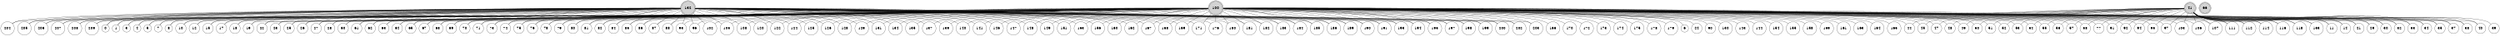 digraph {
overlap = false;
splines = true;
size = "20,30";
0  [shape = circle,fontsize = 20,label="0"]
1  [shape = circle,fontsize = 20,label="1"]
3  [shape = circle,fontsize = 20,label="3"]
4  [shape = circle,fontsize = 20,label="4"]
5  [shape = circle,fontsize = 20,label="5"]
6  [shape = circle,fontsize = 20,label="6"]
7  [shape = circle,fontsize = 20,label="7"]
8  [shape = circle,fontsize = 20,label="8"]
10  [shape = circle,fontsize = 20,label="10"]
11  [shape = circle,fontsize = 20,label="11"]
12  [shape = circle,fontsize = 20,label="12"]
14  [shape = circle,fontsize = 20,label="14"]
15  [shape = circle,fontsize = 20,label="15"]
17  [shape = circle,fontsize = 20,label="17"]
18  [shape = circle,fontsize = 20,label="18"]
19  [shape = circle,fontsize = 20,label="19"]
21  [shape = circle,fontsize = 20,label="21"]
22  [shape = circle,fontsize = 20,label="22"]
23  [shape = circle,fontsize = 20,label="23"]
24  [shape = circle,fontsize = 20,label="24"]
25  [shape = circle,fontsize = 20,label="25"]
26  [shape = circle,fontsize = 20,label="26"]
27  [shape = circle,fontsize = 20,label="27"]
28  [shape = circle,fontsize = 20,label="28"]
29  [shape = circle,fontsize = 20,label="29"]
30  [shape = circle,fontsize = 20,label="30"]
32  [shape = circle,fontsize = 20,label="32"]
33  [shape = circle,fontsize = 20,label="33"]
34  [shape = circle,fontsize = 20,label="34"]
35  [shape = circle,fontsize = 20,label="35"]
37  [shape = circle,fontsize = 20,label="37"]
38  [shape = circle,fontsize = 20,label="38"]
39  [shape = circle,fontsize = 20,label="39"]
40  [shape = circle,fontsize = 20,label="40"]
41  [shape = doublecircle,style=filled,fontsize = 20,label="41"]
44  [shape = circle,fontsize = 20,label="44"]
45  [shape = circle,fontsize = 20,label="45"]
47  [shape = circle,fontsize = 20,label="47"]
48  [shape = circle,fontsize = 20,label="48"]
49  [shape = circle,fontsize = 20,label="49"]
50  [shape = circle,fontsize = 20,label="50"]
51  [shape = circle,fontsize = 20,label="51"]
52  [shape = circle,fontsize = 20,label="52"]
53  [shape = circle,fontsize = 20,label="53"]
54  [shape = circle,fontsize = 20,label="54"]
55  [shape = circle,fontsize = 20,label="55"]
56  [shape = circle,fontsize = 20,label="56"]
57  [shape = circle,fontsize = 20,label="57"]
58  [shape = circle,fontsize = 20,label="58"]
60  [shape = circle,fontsize = 20,label="60"]
61  [shape = circle,fontsize = 20,label="61"]
62  [shape = circle,fontsize = 20,label="62"]
63  [shape = circle,fontsize = 20,label="63"]
64  [shape = circle,fontsize = 20,label="64"]
65  [shape = circle,fontsize = 20,label="65"]
66  [shape = doublecircle,style=filled,fontsize = 20,label="66"]
67  [shape = circle,fontsize = 20,label="67"]
68  [shape = circle,fontsize = 20,label="68"]
69  [shape = circle,fontsize = 20,label="69"]
70  [shape = circle,fontsize = 20,label="70"]
71  [shape = circle,fontsize = 20,label="71"]
73  [shape = circle,fontsize = 20,label="73"]
74  [shape = circle,fontsize = 20,label="74"]
75  [shape = circle,fontsize = 20,label="75"]
76  [shape = circle,fontsize = 20,label="76"]
77  [shape = circle,fontsize = 20,label="77"]
78  [shape = circle,fontsize = 20,label="78"]
79  [shape = circle,fontsize = 20,label="79"]
80  [shape = circle,fontsize = 20,label="80"]
81  [shape = circle,fontsize = 20,label="81"]
82  [shape = circle,fontsize = 20,label="82"]
84  [shape = circle,fontsize = 20,label="84"]
85  [shape = circle,fontsize = 20,label="85"]
86  [shape = circle,fontsize = 20,label="86"]
87  [shape = circle,fontsize = 20,label="87"]
88  [shape = circle,fontsize = 20,label="88"]
90  [shape = circle,fontsize = 20,label="90"]
91  [shape = circle,fontsize = 20,label="91"]
92  [shape = circle,fontsize = 20,label="92"]
93  [shape = circle,fontsize = 20,label="93"]
94  [shape = circle,fontsize = 20,label="94"]
95  [shape = circle,fontsize = 20,label="95"]
96  [shape = circle,fontsize = 20,label="96"]
97  [shape = circle,fontsize = 20,label="97"]
100  [shape = doublecircle,style=filled,fontsize = 20,label="100"]
102  [shape = circle,fontsize = 20,label="102"]
103  [shape = circle,fontsize = 20,label="103"]
105  [shape = circle,fontsize = 20,label="105"]
106  [shape = circle,fontsize = 20,label="106"]
107  [shape = circle,fontsize = 20,label="107"]
108  [shape = circle,fontsize = 20,label="108"]
111  [shape = circle,fontsize = 20,label="111"]
112  [shape = circle,fontsize = 20,label="112"]
114  [shape = circle,fontsize = 20,label="114"]
116  [shape = circle,fontsize = 20,label="116"]
118  [shape = circle,fontsize = 20,label="118"]
120  [shape = circle,fontsize = 20,label="120"]
122  [shape = circle,fontsize = 20,label="122"]
124  [shape = circle,fontsize = 20,label="124"]
125  [shape = circle,fontsize = 20,label="125"]
126  [shape = circle,fontsize = 20,label="126"]
128  [shape = circle,fontsize = 20,label="128"]
129  [shape = circle,fontsize = 20,label="129"]
130  [shape = circle,fontsize = 20,label="130"]
131  [shape = circle,fontsize = 20,label="131"]
132  [shape = doublecircle,style=filled,fontsize = 20,label="132"]
133  [shape = circle,fontsize = 20,label="133"]
134  [shape = circle,fontsize = 20,label="134"]
135  [shape = circle,fontsize = 20,label="135"]
137  [shape = circle,fontsize = 20,label="137"]
139  [shape = circle,fontsize = 20,label="139"]
140  [shape = circle,fontsize = 20,label="140"]
141  [shape = circle,fontsize = 20,label="141"]
143  [shape = circle,fontsize = 20,label="143"]
144  [shape = circle,fontsize = 20,label="144"]
146  [shape = circle,fontsize = 20,label="146"]
147  [shape = circle,fontsize = 20,label="147"]
148  [shape = circle,fontsize = 20,label="148"]
149  [shape = circle,fontsize = 20,label="149"]
151  [shape = circle,fontsize = 20,label="151"]
153  [shape = circle,fontsize = 20,label="153"]
154  [shape = circle,fontsize = 20,label="154"]
155  [shape = circle,fontsize = 20,label="155"]
156  [shape = circle,fontsize = 20,label="156"]
158  [shape = circle,fontsize = 20,label="158"]
159  [shape = circle,fontsize = 20,label="159"]
160  [shape = circle,fontsize = 20,label="160"]
161  [shape = circle,fontsize = 20,label="161"]
162  [shape = circle,fontsize = 20,label="162"]
163  [shape = circle,fontsize = 20,label="163"]
164  [shape = circle,fontsize = 20,label="164"]
165  [shape = circle,fontsize = 20,label="165"]
166  [shape = circle,fontsize = 20,label="166"]
167  [shape = circle,fontsize = 20,label="167"]
168  [shape = circle,fontsize = 20,label="168"]
169  [shape = circle,fontsize = 20,label="169"]
170  [shape = circle,fontsize = 20,label="170"]
171  [shape = circle,fontsize = 20,label="171"]
172  [shape = circle,fontsize = 20,label="172"]
173  [shape = circle,fontsize = 20,label="173"]
174  [shape = circle,fontsize = 20,label="174"]
175  [shape = circle,fontsize = 20,label="175"]
176  [shape = circle,fontsize = 20,label="176"]
178  [shape = circle,fontsize = 20,label="178"]
179  [shape = circle,fontsize = 20,label="179"]
180  [shape = circle,fontsize = 20,label="180"]
181  [shape = circle,fontsize = 20,label="181"]
182  [shape = circle,fontsize = 20,label="182"]
183  [shape = circle,fontsize = 20,label="183"]
184  [shape = circle,fontsize = 20,label="184"]
185  [shape = circle,fontsize = 20,label="185"]
186  [shape = circle,fontsize = 20,label="186"]
189  [shape = circle,fontsize = 20,label="189"]
190  [shape = circle,fontsize = 20,label="190"]
191  [shape = circle,fontsize = 20,label="191"]
193  [shape = circle,fontsize = 20,label="193"]
194  [shape = circle,fontsize = 20,label="194"]
195  [shape = circle,fontsize = 20,label="195"]
197  [shape = circle,fontsize = 20,label="197"]
198  [shape = circle,fontsize = 20,label="198"]
199  [shape = circle,fontsize = 20,label="199"]
200  [shape = circle,fontsize = 20,label="200"]
202  [shape = circle,fontsize = 20,label="202"]
203  [shape = circle,fontsize = 20,label="203"]
204  [shape = circle,fontsize = 20,label="204"]
205  [shape = circle,fontsize = 20,label="205"]
206  [shape = circle,fontsize = 20,label="206"]
207  [shape = circle,fontsize = 20,label="207"]
208  [shape = circle,fontsize = 20,label="208"]
209  [shape = circle,fontsize = 20,label="209"]
edge [dir=none]
41 -> 11;
41 -> 14;
41 -> 21;
41 -> 29;
41 -> 30;
41 -> 32;
41 -> 33;
41 -> 34;
41 -> 35;
41 -> 37;
41 -> 38;
41 -> 39;
41 -> 40;
41 -> 44;
41 -> 45;
41 -> 47;
41 -> 48;
41 -> 49;
41 -> 50;
41 -> 51;
41 -> 52;
41 -> 53;
41 -> 54;
41 -> 55;
41 -> 56;
41 -> 57;
41 -> 58;
41 -> 77;
41 -> 91;
41 -> 92;
41 -> 94;
41 -> 95;
41 -> 97;
41 -> 103;
41 -> 106;
41 -> 107;
41 -> 111;
41 -> 112;
41 -> 114;
41 -> 116;
41 -> 118;
41 -> 133;
100 -> 0;
100 -> 1;
100 -> 3;
100 -> 4;
100 -> 5;
100 -> 6;
100 -> 7;
100 -> 8;
100 -> 10;
100 -> 11;
100 -> 12;
100 -> 14;
100 -> 15;
100 -> 17;
100 -> 18;
100 -> 19;
100 -> 21;
100 -> 22;
100 -> 23;
100 -> 24;
100 -> 25;
100 -> 26;
100 -> 27;
100 -> 28;
100 -> 29;
100 -> 30;
100 -> 32;
100 -> 33;
100 -> 34;
100 -> 35;
100 -> 37;
100 -> 38;
100 -> 40;
100 -> 44;
100 -> 45;
100 -> 47;
100 -> 48;
100 -> 49;
100 -> 50;
100 -> 51;
100 -> 52;
100 -> 53;
100 -> 54;
100 -> 55;
100 -> 56;
100 -> 57;
100 -> 58;
100 -> 60;
100 -> 61;
100 -> 62;
100 -> 63;
100 -> 64;
100 -> 65;
100 -> 67;
100 -> 68;
100 -> 69;
100 -> 70;
100 -> 71;
100 -> 73;
100 -> 74;
100 -> 75;
100 -> 76;
100 -> 77;
100 -> 78;
100 -> 79;
100 -> 80;
100 -> 81;
100 -> 82;
100 -> 84;
100 -> 85;
100 -> 86;
100 -> 87;
100 -> 88;
100 -> 90;
100 -> 91;
100 -> 92;
100 -> 93;
100 -> 94;
100 -> 95;
100 -> 96;
100 -> 97;
100 -> 102;
100 -> 103;
100 -> 105;
100 -> 106;
100 -> 107;
100 -> 108;
100 -> 111;
100 -> 112;
100 -> 114;
100 -> 116;
100 -> 118;
100 -> 120;
100 -> 122;
100 -> 124;
100 -> 125;
100 -> 126;
100 -> 128;
100 -> 129;
100 -> 130;
100 -> 131;
100 -> 133;
100 -> 134;
100 -> 135;
100 -> 137;
100 -> 139;
100 -> 140;
100 -> 141;
100 -> 143;
100 -> 144;
100 -> 146;
100 -> 147;
100 -> 148;
100 -> 149;
100 -> 151;
100 -> 153;
100 -> 154;
100 -> 155;
100 -> 156;
100 -> 158;
100 -> 159;
100 -> 160;
100 -> 161;
100 -> 162;
100 -> 163;
100 -> 164;
100 -> 165;
100 -> 166;
100 -> 167;
100 -> 168;
100 -> 169;
100 -> 170;
100 -> 171;
100 -> 172;
100 -> 173;
100 -> 174;
100 -> 175;
100 -> 176;
100 -> 178;
100 -> 179;
100 -> 180;
100 -> 181;
100 -> 182;
100 -> 183;
100 -> 184;
100 -> 185;
100 -> 186;
100 -> 189;
100 -> 190;
100 -> 191;
100 -> 193;
100 -> 194;
100 -> 195;
100 -> 197;
100 -> 198;
100 -> 199;
100 -> 200;
100 -> 202;
100 -> 203;
100 -> 204;
100 -> 205;
100 -> 206;
100 -> 207;
100 -> 208;
100 -> 209;
132 -> 0;
132 -> 1;
132 -> 3;
132 -> 4;
132 -> 5;
132 -> 7;
132 -> 8;
132 -> 10;
132 -> 12;
132 -> 15;
132 -> 17;
132 -> 18;
132 -> 19;
132 -> 22;
132 -> 23;
132 -> 25;
132 -> 26;
132 -> 27;
132 -> 28;
132 -> 60;
132 -> 61;
132 -> 62;
132 -> 63;
132 -> 64;
132 -> 65;
132 -> 67;
132 -> 68;
132 -> 69;
132 -> 70;
132 -> 71;
132 -> 73;
132 -> 74;
132 -> 75;
132 -> 76;
132 -> 78;
132 -> 79;
132 -> 80;
132 -> 81;
132 -> 82;
132 -> 84;
132 -> 85;
132 -> 86;
132 -> 87;
132 -> 88;
132 -> 93;
132 -> 96;
132 -> 102;
132 -> 105;
132 -> 108;
132 -> 120;
132 -> 122;
132 -> 124;
132 -> 125;
132 -> 126;
132 -> 128;
132 -> 129;
132 -> 131;
132 -> 134;
132 -> 135;
132 -> 137;
132 -> 139;
132 -> 140;
132 -> 141;
132 -> 146;
132 -> 147;
132 -> 148;
132 -> 149;
132 -> 151;
132 -> 153;
132 -> 156;
132 -> 160;
132 -> 162;
132 -> 167;
132 -> 168;
132 -> 169;
132 -> 171;
132 -> 176;
132 -> 180;
132 -> 181;
132 -> 182;
132 -> 183;
132 -> 184;
132 -> 185;
132 -> 186;
132 -> 189;
132 -> 190;
132 -> 191;
132 -> 193;
132 -> 194;
132 -> 195;
132 -> 197;
132 -> 198;
132 -> 199;
132 -> 200;
132 -> 202;
132 -> 203;
132 -> 204;
132 -> 205;
132 -> 206;
132 -> 207;
132 -> 208;
132 -> 209;
}
